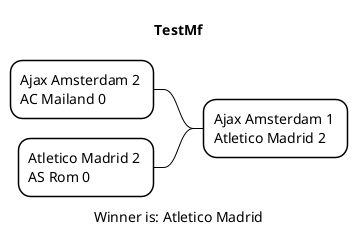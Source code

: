 @startmindmap TestMf.png
    <style>
    mindmapDiagram{
        node{
            BackgroundColor White

        }
        LineColor Black
    }
    </style>
title TestMf

- Ajax Amsterdam 1 \nAtletico Madrid 2

-- Ajax Amsterdam 2 \nAC Mailand 0

-- Atletico Madrid 2 \nAS Rom 0
caption Winner is: Atletico Madrid
@endmindmap
